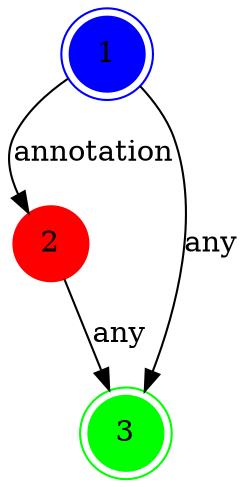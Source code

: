 digraph DefaultOpenContent {
  mindist = 2.0
  1 -> 2 [label="annotation"]
  1 -> 3 [label="any"]
  2 -> 3 [label="any"]
  1 [shape=doublecircle, style=filled, color=blue]
  2 [shape=circle, style=filled, color=red]
  3 [shape=doublecircle, style=filled, color=green]
}
